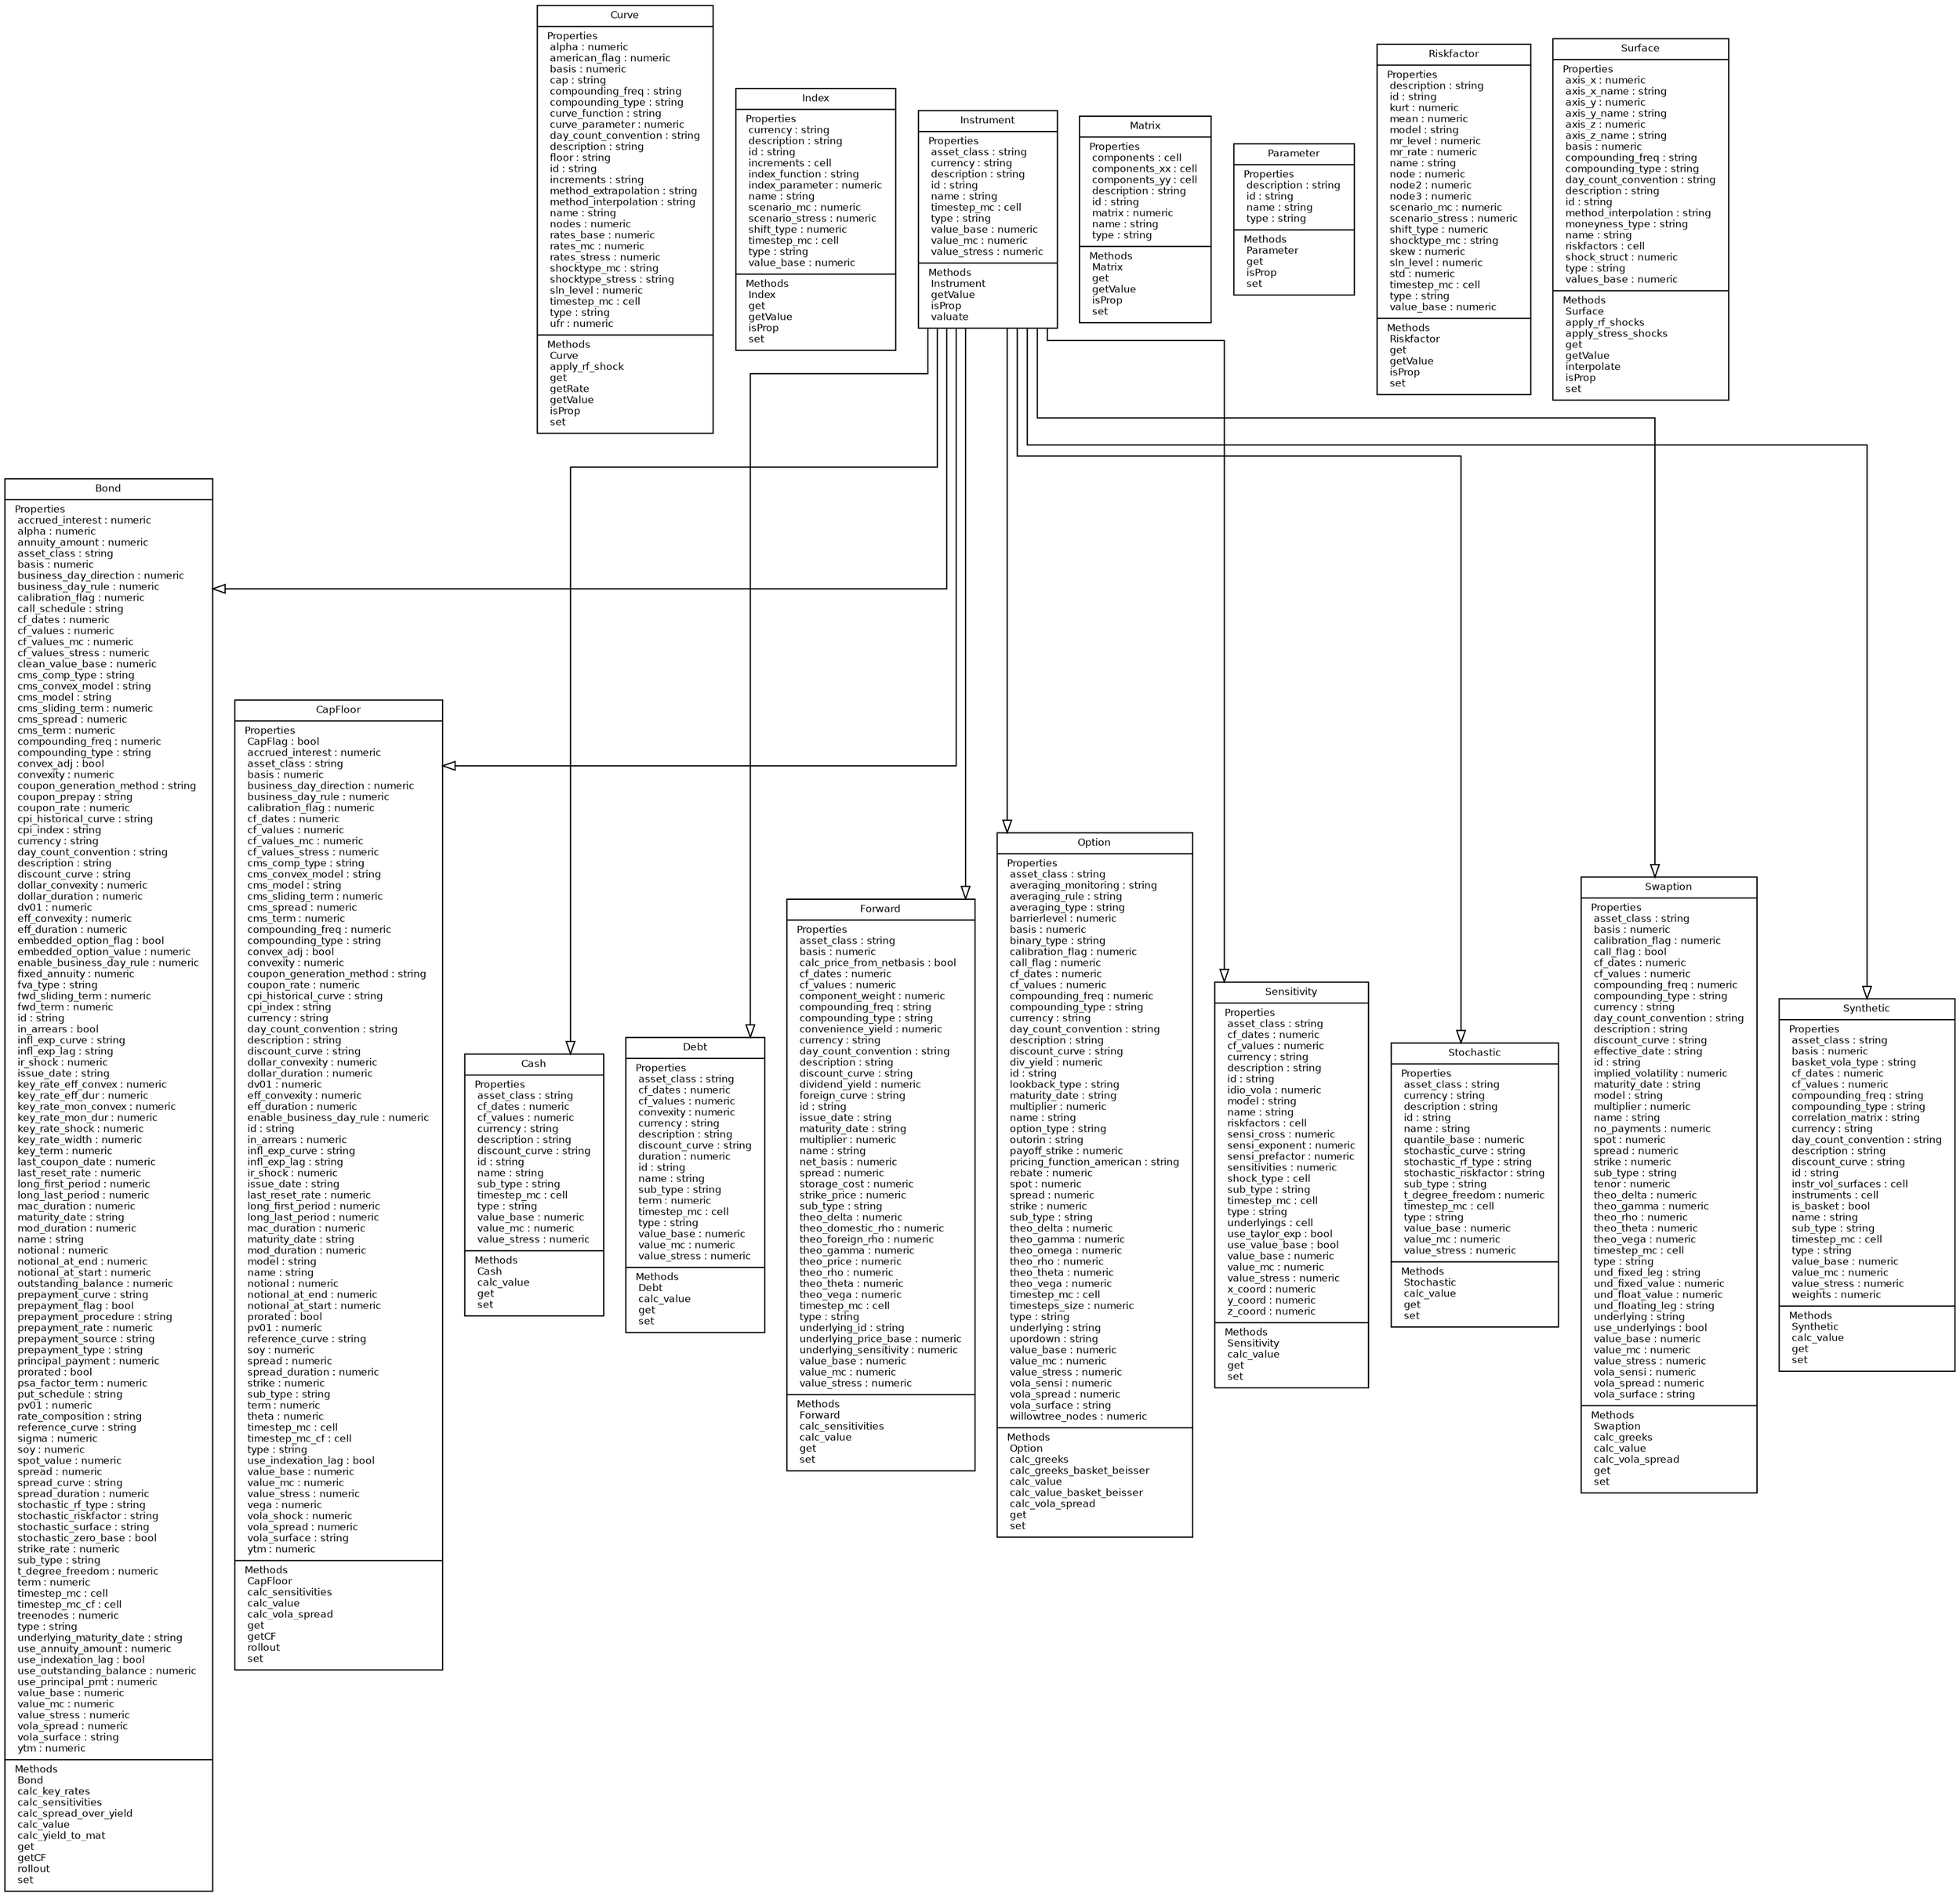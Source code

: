 digraph G {
	fontname = "Bitstream Vera Sans"
	fontsize = 8
	node [
		fontname = "Bitstream Vera Sans"
		fontsize = 8
		shape = "record"
	]
	edge [
		fontname = "Bitstream Vera Sans"
		fontsize = 8
	]
	graph [splines=ortho];
	Curve [ 
		label = "{ Curve | 
			Properties \l 
			alpha : numeric \l 
			american_flag : numeric \l 
			basis : numeric \l 
			cap : string \l 
			compounding_freq : string \l 
			compounding_type : string \l 
			curve_function : string \l 
			curve_parameter : numeric \l 
			day_count_convention : string \l 
			description : string \l 
			floor : string \l 
			id : string \l 
			increments : string \l 
			method_extrapolation : string \l 
			method_interpolation : string \l 
			name : string \l 
			nodes : numeric \l 
			rates_base : numeric \l 
			rates_mc : numeric \l 
			rates_stress : numeric \l 
			shocktype_mc : string \l 
			shocktype_stress : string \l 
			sln_level : numeric \l 
			timestep_mc : cell \l 
			type : string \l 
			ufr : numeric \l 
			 | 
			Methods \l 
			Curve \l 
			apply_rf_shock \l 
			get \l 
			getRate \l 
			getValue \l 
			isProp \l 
			set \l 
		}"
	]
	Index [ 
		label = "{ Index | 
			Properties \l 
			currency : string \l 
			description : string \l 
			id : string \l 
			increments : cell \l 
			index_function : string \l 
			index_parameter : numeric \l 
			name : string \l 
			scenario_mc : numeric \l 
			scenario_stress : numeric \l 
			shift_type : numeric \l 
			timestep_mc : cell \l 
			type : string \l 
			value_base : numeric \l 
			 | 
			Methods \l 
			Index \l 
			get \l 
			getValue \l 
			isProp \l 
			set \l 
		}"
	]
	Instrument [ 
		label = "{ Instrument | 
			Properties \l 
			asset_class : string \l 
			currency : string \l 
			description : string \l 
			id : string \l 
			name : string \l 
			timestep_mc : cell \l 
			type : string \l 
			value_base : numeric \l 
			value_mc : numeric \l 
			value_stress : numeric \l 
			 | 
			Methods \l 
			Instrument \l 
			getValue \l 
			isProp \l 
			valuate \l 
		}"
	]
	Matrix [ 
		label = "{ Matrix | 
			Properties \l 
			components : cell \l 
			components_xx : cell \l 
			components_yy : cell \l 
			description : string \l 
			id : string \l 
			matrix : numeric \l 
			name : string \l 
			type : string \l 
			 | 
			Methods \l 
			Matrix \l 
			get \l 
			getValue \l 
			isProp \l 
			set \l 
		}"
	]
	Parameter [ 
		label = "{ Parameter | 
			Properties \l 
			description : string \l 
			id : string \l 
			name : string \l 
			type : string \l 
			 | 
			Methods \l 
			Parameter \l 
			get \l 
			isProp \l 
			set \l 
		}"
	]
	Riskfactor [ 
		label = "{ Riskfactor | 
			Properties \l 
			description : string \l 
			id : string \l 
			kurt : numeric \l 
			mean : numeric \l 
			model : string \l 
			mr_level : numeric \l 
			mr_rate : numeric \l 
			name : string \l 
			node : numeric \l 
			node2 : numeric \l 
			node3 : numeric \l 
			scenario_mc : numeric \l 
			scenario_stress : numeric \l 
			shift_type : numeric \l 
			shocktype_mc : string \l 
			skew : numeric \l 
			sln_level : numeric \l 
			std : numeric \l 
			timestep_mc : cell \l 
			type : string \l 
			value_base : numeric \l 
			 | 
			Methods \l 
			Riskfactor \l 
			get \l 
			getValue \l 
			isProp \l 
			set \l 
		}"
	]
	Surface [ 
		label = "{ Surface | 
			Properties \l 
			axis_x : numeric \l 
			axis_x_name : string \l 
			axis_y : numeric \l 
			axis_y_name : string \l 
			axis_z : numeric \l 
			axis_z_name : string \l 
			basis : numeric \l 
			compounding_freq : string \l 
			compounding_type : string \l 
			day_count_convention : string \l 
			description : string \l 
			id : string \l 
			method_interpolation : string \l 
			moneyness_type : string \l 
			name : string \l 
			riskfactors : cell \l 
			shock_struct : numeric \l 
			type : string \l 
			values_base : numeric \l 
			 | 
			Methods \l 
			Surface \l 
			apply_rf_shocks \l 
			apply_stress_shocks \l 
			get \l 
			getValue \l 
			interpolate \l 
			isProp \l 
			set \l 
		}"
	]
	Bond [ 
		label = "{ Bond | 
			Properties \l 
			accrued_interest : numeric \l 
			alpha : numeric \l 
			annuity_amount : numeric \l 
			asset_class : string \l 
			basis : numeric \l 
			business_day_direction : numeric \l 
			business_day_rule : numeric \l 
			calibration_flag : numeric \l 
			call_schedule : string \l 
			cf_dates : numeric \l 
			cf_values : numeric \l 
			cf_values_mc : numeric \l 
			cf_values_stress : numeric \l 
			clean_value_base : numeric \l 
			cms_comp_type : string \l 
			cms_convex_model : string \l 
			cms_model : string \l 
			cms_sliding_term : numeric \l 
			cms_spread : numeric \l 
			cms_term : numeric \l 
			compounding_freq : numeric \l 
			compounding_type : string \l 
			convex_adj : bool \l 
			convexity : numeric \l 
			coupon_generation_method : string \l 
			coupon_prepay : string \l 
			coupon_rate : numeric \l 
			cpi_historical_curve : string \l 
			cpi_index : string \l 
			currency : string \l 
			day_count_convention : string \l 
			description : string \l 
			discount_curve : string \l 
			dollar_convexity : numeric \l 
			dollar_duration : numeric \l 
			dv01 : numeric \l 
			eff_convexity : numeric \l 
			eff_duration : numeric \l 
			embedded_option_flag : bool \l 
			embedded_option_value : numeric \l 
			enable_business_day_rule : numeric \l 
			fixed_annuity : numeric \l 
			fva_type : string \l 
			fwd_sliding_term : numeric \l 
			fwd_term : numeric \l 
			id : string \l 
			in_arrears : bool \l 
			infl_exp_curve : string \l 
			infl_exp_lag : string \l 
			ir_shock : numeric \l 
			issue_date : string \l 
			key_rate_eff_convex : numeric \l 
			key_rate_eff_dur : numeric \l 
			key_rate_mon_convex : numeric \l 
			key_rate_mon_dur : numeric \l 
			key_rate_shock : numeric \l 
			key_rate_width : numeric \l 
			key_term : numeric \l 
			last_coupon_date : numeric \l 
			last_reset_rate : numeric \l 
			long_first_period : numeric \l 
			long_last_period : numeric \l 
			mac_duration : numeric \l 
			maturity_date : string \l 
			mod_duration : numeric \l 
			name : string \l 
			notional : numeric \l 
			notional_at_end : numeric \l 
			notional_at_start : numeric \l 
			outstanding_balance : numeric \l 
			prepayment_curve : string \l 
			prepayment_flag : bool \l 
			prepayment_procedure : string \l 
			prepayment_rate : numeric \l 
			prepayment_source : string \l 
			prepayment_type : string \l 
			principal_payment : numeric \l 
			prorated : bool \l 
			psa_factor_term : numeric \l 
			put_schedule : string \l 
			pv01 : numeric \l 
			rate_composition : string \l 
			reference_curve : string \l 
			sigma : numeric \l 
			soy : numeric \l 
			spot_value : numeric \l 
			spread : numeric \l 
			spread_curve : string \l 
			spread_duration : numeric \l 
			stochastic_rf_type : string \l 
			stochastic_riskfactor : string \l 
			stochastic_surface : string \l 
			stochastic_zero_base : bool \l 
			strike_rate : numeric \l 
			sub_type : string \l 
			t_degree_freedom : numeric \l 
			term : numeric \l 
			timestep_mc : cell \l 
			timestep_mc_cf : cell \l 
			treenodes : numeric \l 
			type : string \l 
			underlying_maturity_date : string \l 
			use_annuity_amount : numeric \l 
			use_indexation_lag : bool \l 
			use_outstanding_balance : numeric \l 
			use_principal_pmt : numeric \l 
			value_base : numeric \l 
			value_mc : numeric \l 
			value_stress : numeric \l 
			vola_spread : numeric \l 
			vola_surface : string \l 
			ytm : numeric \l 
			 | 
			Methods \l 
			Bond \l 
			calc_key_rates \l 
			calc_sensitivities \l 
			calc_spread_over_yield \l 
			calc_value \l 
			calc_yield_to_mat \l 
			get \l 
			getCF \l 
			rollout \l 
			set \l 
		}"
]	
	CapFloor [ 
		label = "{ CapFloor | 
			Properties \l 
			CapFlag : bool \l 
			accrued_interest : numeric \l 
			asset_class : string \l 
			basis : numeric \l 
			business_day_direction : numeric \l 
			business_day_rule : numeric \l 
			calibration_flag : numeric \l 
			cf_dates : numeric \l 
			cf_values : numeric \l 
			cf_values_mc : numeric \l 
			cf_values_stress : numeric \l 
			cms_comp_type : string \l 
			cms_convex_model : string \l 
			cms_model : string \l 
			cms_sliding_term : numeric \l 
			cms_spread : numeric \l 
			cms_term : numeric \l 
			compounding_freq : numeric \l 
			compounding_type : string \l 
			convex_adj : bool \l 
			convexity : numeric \l 
			coupon_generation_method : string \l 
			coupon_rate : numeric \l 
			cpi_historical_curve : string \l 
			cpi_index : string \l 
			currency : string \l 
			day_count_convention : string \l 
			description : string \l 
			discount_curve : string \l 
			dollar_convexity : numeric \l 
			dollar_duration : numeric \l 
			dv01 : numeric \l 
			eff_convexity : numeric \l 
			eff_duration : numeric \l 
			enable_business_day_rule : numeric \l 
			id : string \l 
			in_arrears : numeric \l 
			infl_exp_curve : string \l 
			infl_exp_lag : string \l 
			ir_shock : numeric \l 
			issue_date : string \l 
			last_reset_rate : numeric \l 
			long_first_period : numeric \l 
			long_last_period : numeric \l 
			mac_duration : numeric \l 
			maturity_date : string \l 
			mod_duration : numeric \l 
			model : string \l 
			name : string \l 
			notional : numeric \l 
			notional_at_end : numeric \l 
			notional_at_start : numeric \l 
			prorated : bool \l 
			pv01 : numeric \l 
			reference_curve : string \l 
			soy : numeric \l 
			spread : numeric \l 
			spread_duration : numeric \l 
			strike : numeric \l 
			sub_type : string \l 
			term : numeric \l 
			theta : numeric \l 
			timestep_mc : cell \l 
			timestep_mc_cf : cell \l 
			type : string \l 
			use_indexation_lag : bool \l 
			value_base : numeric \l 
			value_mc : numeric \l 
			value_stress : numeric \l 
			vega : numeric \l 
			vola_shock : numeric \l 
			vola_spread : numeric \l 
			vola_surface : string \l 
			ytm : numeric \l 
			 | 
			Methods \l 
			CapFloor \l 
			calc_sensitivities \l 
			calc_value \l 
			calc_vola_spread \l 
			get \l 
			getCF \l 
			rollout \l 
			set \l 
		}"
]	
	Cash [ 
		label = "{ Cash | 
			Properties \l 
			asset_class : string \l 
			cf_dates : numeric \l 
			cf_values : numeric \l 
			currency : string \l 
			description : string \l 
			discount_curve : string \l 
			id : string \l 
			name : string \l 
			sub_type : string \l 
			timestep_mc : cell \l 
			type : string \l 
			value_base : numeric \l 
			value_mc : numeric \l 
			value_stress : numeric \l 
			 | 
			Methods \l 
			Cash \l 
			calc_value \l 
			get \l 
			set \l 
		}"
]	
	Debt [ 
		label = "{ Debt | 
			Properties \l 
			asset_class : string \l 
			cf_dates : numeric \l 
			cf_values : numeric \l 
			convexity : numeric \l 
			currency : string \l 
			description : string \l 
			discount_curve : string \l 
			duration : numeric \l 
			id : string \l 
			name : string \l 
			sub_type : string \l 
			term : numeric \l 
			timestep_mc : cell \l 
			type : string \l 
			value_base : numeric \l 
			value_mc : numeric \l 
			value_stress : numeric \l 
			 | 
			Methods \l 
			Debt \l 
			calc_value \l 
			get \l 
			set \l 
		}"
]	
	Forward [ 
		label = "{ Forward | 
			Properties \l 
			asset_class : string \l 
			basis : numeric \l 
			calc_price_from_netbasis : bool \l 
			cf_dates : numeric \l 
			cf_values : numeric \l 
			component_weight : numeric \l 
			compounding_freq : string \l 
			compounding_type : string \l 
			convenience_yield : numeric \l 
			currency : string \l 
			day_count_convention : string \l 
			description : string \l 
			discount_curve : string \l 
			dividend_yield : numeric \l 
			foreign_curve : string \l 
			id : string \l 
			issue_date : string \l 
			maturity_date : string \l 
			multiplier : numeric \l 
			name : string \l 
			net_basis : numeric \l 
			spread : numeric \l 
			storage_cost : numeric \l 
			strike_price : numeric \l 
			sub_type : string \l 
			theo_delta : numeric \l 
			theo_domestic_rho : numeric \l 
			theo_foreign_rho : numeric \l 
			theo_gamma : numeric \l 
			theo_price : numeric \l 
			theo_rho : numeric \l 
			theo_theta : numeric \l 
			theo_vega : numeric \l 
			timestep_mc : cell \l 
			type : string \l 
			underlying_id : string \l 
			underlying_price_base : numeric \l 
			underlying_sensitivity : numeric \l 
			value_base : numeric \l 
			value_mc : numeric \l 
			value_stress : numeric \l 
			 | 
			Methods \l 
			Forward \l 
			calc_sensitivities \l 
			calc_value \l 
			get \l 
			set \l 
		}"
]	
	Option [ 
		label = "{ Option | 
			Properties \l 
			asset_class : string \l 
			averaging_monitoring : string \l 
			averaging_rule : string \l 
			averaging_type : string \l 
			barrierlevel : numeric \l 
			basis : numeric \l 
			binary_type : string \l 
			calibration_flag : numeric \l 
			call_flag : numeric \l 
			cf_dates : numeric \l 
			cf_values : numeric \l 
			compounding_freq : numeric \l 
			compounding_type : string \l 
			currency : string \l 
			day_count_convention : string \l 
			description : string \l 
			discount_curve : string \l 
			div_yield : numeric \l 
			id : string \l 
			lookback_type : string \l 
			maturity_date : string \l 
			multiplier : numeric \l 
			name : string \l 
			option_type : string \l 
			outorin : string \l 
			payoff_strike : numeric \l 
			pricing_function_american : string \l 
			rebate : numeric \l 
			spot : numeric \l 
			spread : numeric \l 
			strike : numeric \l 
			sub_type : string \l 
			theo_delta : numeric \l 
			theo_gamma : numeric \l 
			theo_omega : numeric \l 
			theo_rho : numeric \l 
			theo_theta : numeric \l 
			theo_vega : numeric \l 
			timestep_mc : cell \l 
			timesteps_size : numeric \l 
			type : string \l 
			underlying : string \l 
			upordown : string \l 
			value_base : numeric \l 
			value_mc : numeric \l 
			value_stress : numeric \l 
			vola_sensi : numeric \l 
			vola_spread : numeric \l 
			vola_surface : string \l 
			willowtree_nodes : numeric \l 
			 | 
			Methods \l 
			Option \l 
			calc_greeks \l 
			calc_greeks_basket_beisser \l 
			calc_value \l 
			calc_value_basket_beisser \l 
			calc_vola_spread \l 
			get \l 
			set \l 
		}"
]	
	Sensitivity [ 
		label = "{ Sensitivity | 
			Properties \l 
			asset_class : string \l 
			cf_dates : numeric \l 
			cf_values : numeric \l 
			currency : string \l 
			description : string \l 
			id : string \l 
			idio_vola : numeric \l 
			model : string \l 
			name : string \l 
			riskfactors : cell \l 
			sensi_cross : numeric \l 
			sensi_exponent : numeric \l 
			sensi_prefactor : numeric \l 
			sensitivities : numeric \l 
			shock_type : cell \l 
			sub_type : string \l 
			timestep_mc : cell \l 
			type : string \l 
			underlyings : cell \l 
			use_taylor_exp : bool \l 
			use_value_base : bool \l 
			value_base : numeric \l 
			value_mc : numeric \l 
			value_stress : numeric \l 
			x_coord : numeric \l 
			y_coord : numeric \l 
			z_coord : numeric \l 
			 | 
			Methods \l 
			Sensitivity \l 
			calc_value \l 
			get \l 
			set \l 
		}"
]	
	Stochastic [ 
		label = "{ Stochastic | 
			Properties \l 
			asset_class : string \l 
			currency : string \l 
			description : string \l 
			id : string \l 
			name : string \l 
			quantile_base : numeric \l 
			stochastic_curve : string \l 
			stochastic_rf_type : string \l 
			stochastic_riskfactor : string \l 
			sub_type : string \l 
			t_degree_freedom : numeric \l 
			timestep_mc : cell \l 
			type : string \l 
			value_base : numeric \l 
			value_mc : numeric \l 
			value_stress : numeric \l 
			 | 
			Methods \l 
			Stochastic \l 
			calc_value \l 
			get \l 
			set \l 
		}"
]	
	Swaption [ 
		label = "{ Swaption | 
			Properties \l 
			asset_class : string \l 
			basis : numeric \l 
			calibration_flag : numeric \l 
			call_flag : bool \l 
			cf_dates : numeric \l 
			cf_values : numeric \l 
			compounding_freq : numeric \l 
			compounding_type : string \l 
			currency : string \l 
			day_count_convention : string \l 
			description : string \l 
			discount_curve : string \l 
			effective_date : string \l 
			id : string \l 
			implied_volatility : numeric \l 
			maturity_date : string \l 
			model : string \l 
			multiplier : numeric \l 
			name : string \l 
			no_payments : numeric \l 
			spot : numeric \l 
			spread : numeric \l 
			strike : numeric \l 
			sub_type : string \l 
			tenor : numeric \l 
			theo_delta : numeric \l 
			theo_gamma : numeric \l 
			theo_rho : numeric \l 
			theo_theta : numeric \l 
			theo_vega : numeric \l 
			timestep_mc : cell \l 
			type : string \l 
			und_fixed_leg : string \l 
			und_fixed_value : numeric \l 
			und_float_value : numeric \l 
			und_floating_leg : string \l 
			underlying : string \l 
			use_underlyings : bool \l 
			value_base : numeric \l 
			value_mc : numeric \l 
			value_stress : numeric \l 
			vola_sensi : numeric \l 
			vola_spread : numeric \l 
			vola_surface : string \l 
			 | 
			Methods \l 
			Swaption \l 
			calc_greeks \l 
			calc_value \l 
			calc_vola_spread \l 
			get \l 
			set \l 
		}"
]	
	Synthetic [ 
		label = "{ Synthetic | 
			Properties \l 
			asset_class : string \l 
			basis : numeric \l 
			basket_vola_type : string \l 
			cf_dates : numeric \l 
			cf_values : numeric \l 
			compounding_freq : string \l 
			compounding_type : string \l 
			correlation_matrix : string \l 
			currency : string \l 
			day_count_convention : string \l 
			description : string \l 
			discount_curve : string \l 
			id : string \l 
			instr_vol_surfaces : cell \l 
			instruments : cell \l 
			is_basket : bool \l 
			name : string \l 
			sub_type : string \l 
			timestep_mc : cell \l 
			type : string \l 
			value_base : numeric \l 
			value_mc : numeric \l 
			value_stress : numeric \l 
			weights : numeric \l 
			 | 
			Methods \l 
			Synthetic \l 
			calc_value \l 
			get \l 
			set \l 
		}"
]	
edge [
	arrowhead = "empty"
]
Instrument -> Bond 
Instrument -> CapFloor 
Instrument -> Cash 
Instrument -> Debt 
Instrument -> Forward 
Instrument -> Option 
Instrument -> Sensitivity 
Instrument -> Stochastic 
Instrument -> Swaption 
Instrument -> Synthetic 
}
